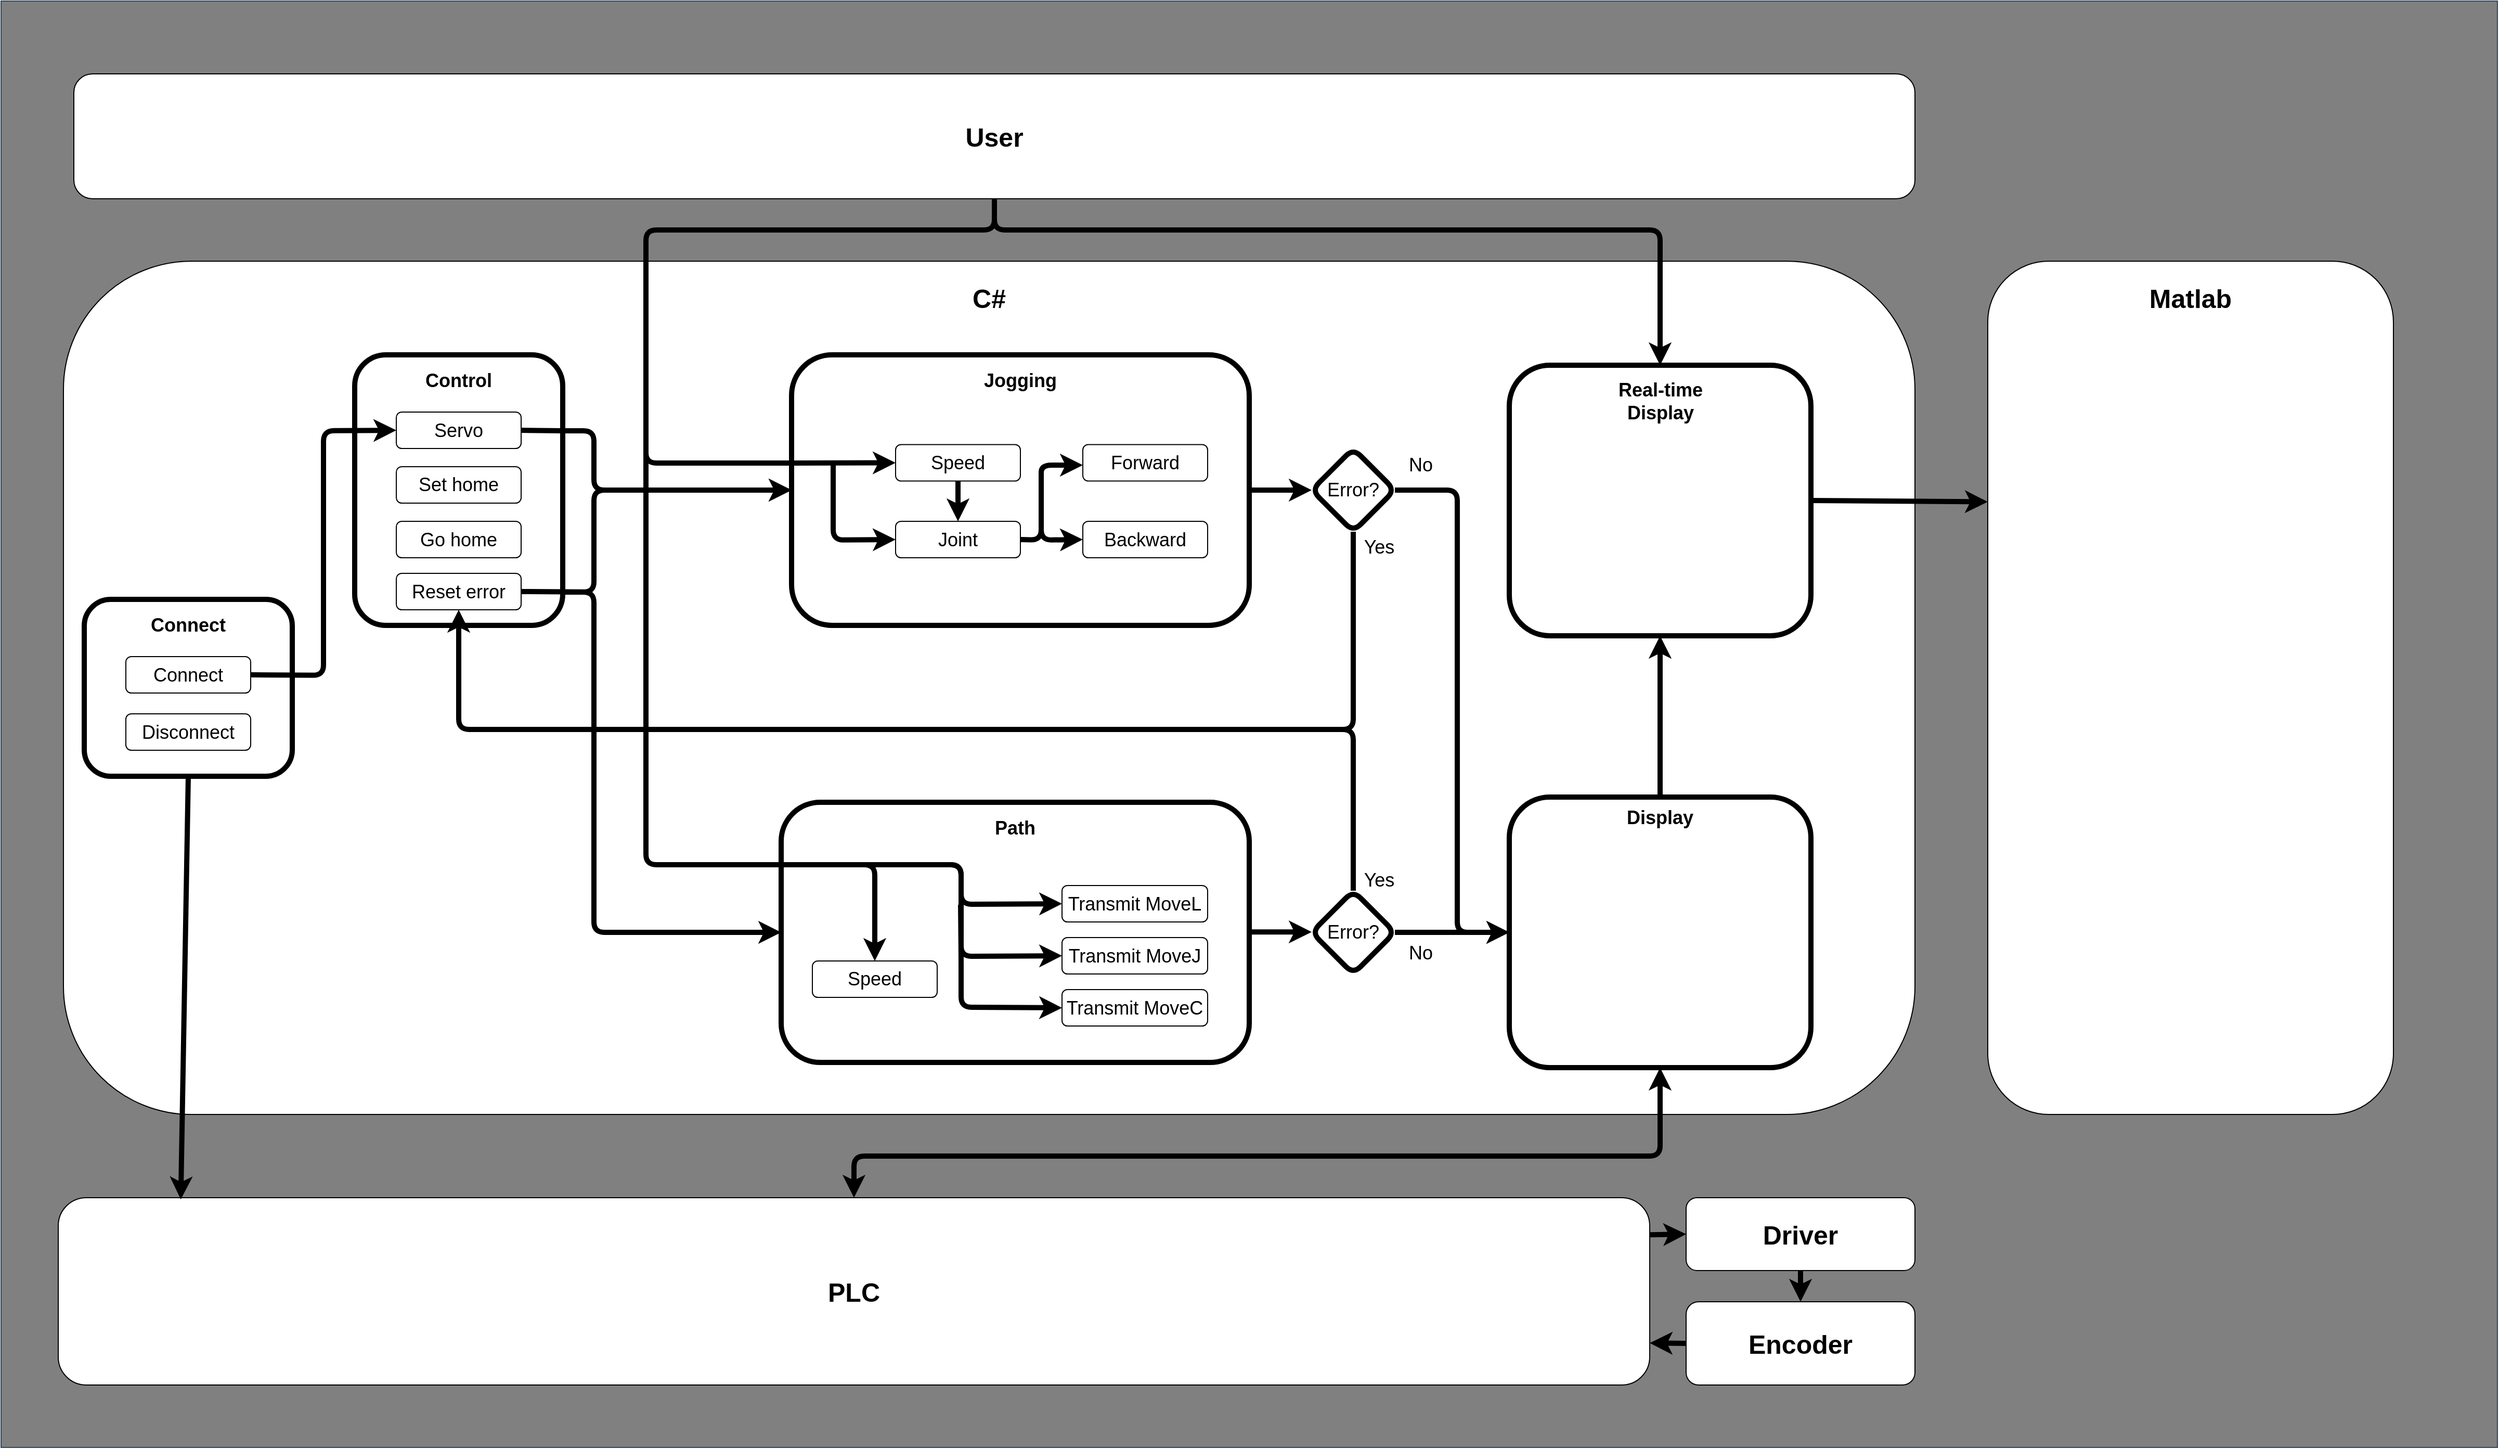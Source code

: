 <mxfile>
    <diagram id="jTqZEeYTlV9ym8-RvRJE" name="Page-1">
        <mxGraphModel dx="2029" dy="1649" grid="1" gridSize="10" guides="1" tooltips="1" connect="1" arrows="1" fold="1" page="1" pageScale="1" pageWidth="850" pageHeight="1100" math="0" shadow="0">
            <root>
                <mxCell id="0"/>
                <mxCell id="1" parent="0"/>
                <mxCell id="106" value="" style="rounded=0;whiteSpace=wrap;html=1;fillColor=#808080;strokeColor=#314354;fontColor=#ffffff;" parent="1" vertex="1">
                    <mxGeometry x="-50" y="-190" width="2400" height="1390" as="geometry"/>
                </mxCell>
                <mxCell id="84" value="" style="rounded=1;whiteSpace=wrap;html=1;" parent="1" vertex="1">
                    <mxGeometry x="10" y="60" width="1780" height="820" as="geometry"/>
                </mxCell>
                <mxCell id="2" value="" style="rounded=1;whiteSpace=wrap;html=1;strokeWidth=5;" parent="1" vertex="1">
                    <mxGeometry x="30" y="385" width="200" height="170" as="geometry"/>
                </mxCell>
                <mxCell id="5" value="&lt;font style=&quot;font-size: 18px;&quot;&gt;Connect&lt;/font&gt;" style="rounded=1;whiteSpace=wrap;html=1;" parent="1" vertex="1">
                    <mxGeometry x="70" y="440" width="120" height="35" as="geometry"/>
                </mxCell>
                <mxCell id="6" value="&lt;font style=&quot;font-size: 18px;&quot;&gt;Disconnect&lt;/font&gt;" style="rounded=1;whiteSpace=wrap;html=1;" parent="1" vertex="1">
                    <mxGeometry x="70" y="495" width="120" height="35" as="geometry"/>
                </mxCell>
                <mxCell id="7" value="&lt;font style=&quot;font-size: 18px;&quot;&gt;&lt;b&gt;Connect&lt;/b&gt;&lt;/font&gt;" style="text;html=1;strokeColor=none;fillColor=none;align=center;verticalAlign=middle;whiteSpace=wrap;rounded=0;" parent="1" vertex="1">
                    <mxGeometry x="100" y="395" width="60" height="30" as="geometry"/>
                </mxCell>
                <mxCell id="11" value="" style="rounded=1;whiteSpace=wrap;html=1;strokeWidth=5;" parent="1" vertex="1">
                    <mxGeometry x="290" y="150" width="200" height="260" as="geometry"/>
                </mxCell>
                <mxCell id="10" value="" style="endArrow=classic;html=1;entryX=0;entryY=0.5;entryDx=0;entryDy=0;strokeWidth=5;exitX=1;exitY=0.5;exitDx=0;exitDy=0;" parent="1" target="13" edge="1" source="5">
                    <mxGeometry width="50" height="50" relative="1" as="geometry">
                        <mxPoint x="200" y="222" as="sourcePoint"/>
                        <mxPoint x="270" y="150" as="targetPoint"/>
                        <Array as="points">
                            <mxPoint x="260" y="458"/>
                            <mxPoint x="260" y="223"/>
                        </Array>
                    </mxGeometry>
                </mxCell>
                <mxCell id="12" value="&lt;font style=&quot;font-size: 18px;&quot;&gt;Control&lt;/font&gt;" style="text;html=1;strokeColor=none;fillColor=none;align=center;verticalAlign=middle;whiteSpace=wrap;rounded=0;fontStyle=1" parent="1" vertex="1">
                    <mxGeometry x="360" y="160" width="60" height="30" as="geometry"/>
                </mxCell>
                <mxCell id="13" value="&lt;font style=&quot;font-size: 18px;&quot;&gt;Servo&lt;/font&gt;" style="rounded=1;whiteSpace=wrap;html=1;" parent="1" vertex="1">
                    <mxGeometry x="330" y="205" width="120" height="35" as="geometry"/>
                </mxCell>
                <mxCell id="14" value="&lt;font style=&quot;font-size: 18px;&quot;&gt;Set home&lt;/font&gt;" style="rounded=1;whiteSpace=wrap;html=1;" parent="1" vertex="1">
                    <mxGeometry x="330" y="257.5" width="120" height="35" as="geometry"/>
                </mxCell>
                <mxCell id="15" value="&lt;font style=&quot;font-size: 18px;&quot;&gt;Go home&lt;/font&gt;" style="rounded=1;whiteSpace=wrap;html=1;" parent="1" vertex="1">
                    <mxGeometry x="330" y="310" width="120" height="35" as="geometry"/>
                </mxCell>
                <mxCell id="16" value="&lt;font style=&quot;font-size: 18px;&quot;&gt;Reset error&lt;/font&gt;" style="rounded=1;whiteSpace=wrap;html=1;" parent="1" vertex="1">
                    <mxGeometry x="330" y="360" width="120" height="35" as="geometry"/>
                </mxCell>
                <mxCell id="17" value="" style="rounded=1;whiteSpace=wrap;html=1;strokeWidth=5;" parent="1" vertex="1">
                    <mxGeometry x="710" y="150" width="440" height="260" as="geometry"/>
                </mxCell>
                <mxCell id="18" value="&lt;font style=&quot;font-size: 18px;&quot;&gt;Jogging&lt;/font&gt;" style="text;html=1;strokeColor=none;fillColor=none;align=center;verticalAlign=middle;whiteSpace=wrap;rounded=0;fontStyle=1" parent="1" vertex="1">
                    <mxGeometry x="900" y="160" width="60" height="30" as="geometry"/>
                </mxCell>
                <mxCell id="22" value="&lt;font style=&quot;font-size: 18px;&quot;&gt;Error?&lt;/font&gt;" style="rhombus;whiteSpace=wrap;html=1;rounded=1;strokeWidth=5;" parent="1" vertex="1">
                    <mxGeometry x="1210" y="240" width="80" height="80" as="geometry"/>
                </mxCell>
                <mxCell id="23" value="" style="endArrow=classic;html=1;exitX=1;exitY=0.5;exitDx=0;exitDy=0;entryX=0;entryY=0.5;entryDx=0;entryDy=0;strokeWidth=5;" parent="1" source="13" target="17" edge="1">
                    <mxGeometry width="50" height="50" relative="1" as="geometry">
                        <mxPoint x="540" y="330" as="sourcePoint"/>
                        <mxPoint x="530" y="220" as="targetPoint"/>
                        <Array as="points">
                            <mxPoint x="490" y="223"/>
                            <mxPoint x="520" y="223"/>
                            <mxPoint x="520" y="280"/>
                        </Array>
                    </mxGeometry>
                </mxCell>
                <mxCell id="24" value="" style="endArrow=classic;html=1;entryX=0.5;entryY=1;entryDx=0;entryDy=0;exitX=0.5;exitY=1;exitDx=0;exitDy=0;strokeWidth=5;" parent="1" source="22" target="16" edge="1">
                    <mxGeometry width="50" height="50" relative="1" as="geometry">
                        <mxPoint x="640" y="480" as="sourcePoint"/>
                        <mxPoint x="610" y="300" as="targetPoint"/>
                        <Array as="points">
                            <mxPoint x="1250" y="510"/>
                            <mxPoint x="390" y="510"/>
                        </Array>
                    </mxGeometry>
                </mxCell>
                <mxCell id="25" value="" style="endArrow=classic;html=1;exitX=1;exitY=0.5;exitDx=0;exitDy=0;entryX=0;entryY=0.5;entryDx=0;entryDy=0;strokeWidth=5;" parent="1" source="16" target="17" edge="1">
                    <mxGeometry width="50" height="50" relative="1" as="geometry">
                        <mxPoint x="580" y="340" as="sourcePoint"/>
                        <mxPoint x="630" y="290" as="targetPoint"/>
                        <Array as="points">
                            <mxPoint x="520" y="378"/>
                            <mxPoint x="520" y="280"/>
                        </Array>
                    </mxGeometry>
                </mxCell>
                <mxCell id="26" value="" style="endArrow=classic;html=1;exitX=1;exitY=0.5;exitDx=0;exitDy=0;strokeWidth=5;" parent="1" source="17" edge="1">
                    <mxGeometry width="50" height="50" relative="1" as="geometry">
                        <mxPoint x="880" y="410" as="sourcePoint"/>
                        <mxPoint x="1210" y="280" as="targetPoint"/>
                    </mxGeometry>
                </mxCell>
                <mxCell id="29" value="&lt;font style=&quot;font-size: 25px;&quot;&gt;&lt;b&gt;User&lt;/b&gt;&lt;/font&gt;" style="rounded=1;whiteSpace=wrap;html=1;" parent="1" vertex="1">
                    <mxGeometry x="20" y="-120" width="1770" height="120" as="geometry"/>
                </mxCell>
                <mxCell id="32" value="&lt;font style=&quot;font-size: 18px;&quot;&gt;Forward&lt;/font&gt;" style="rounded=1;whiteSpace=wrap;html=1;" parent="1" vertex="1">
                    <mxGeometry x="990" y="236.25" width="120" height="35" as="geometry"/>
                </mxCell>
                <mxCell id="33" value="&lt;font style=&quot;font-size: 18px;&quot;&gt;Backward&lt;/font&gt;" style="rounded=1;whiteSpace=wrap;html=1;" parent="1" vertex="1">
                    <mxGeometry x="990" y="310" width="120" height="35" as="geometry"/>
                </mxCell>
                <mxCell id="36" value="&lt;font style=&quot;font-size: 18px;&quot;&gt;Speed&lt;/font&gt;" style="rounded=1;whiteSpace=wrap;html=1;" parent="1" vertex="1">
                    <mxGeometry x="810" y="236.25" width="120" height="35" as="geometry"/>
                </mxCell>
                <mxCell id="37" value="&lt;font style=&quot;font-size: 18px;&quot;&gt;Joint&lt;/font&gt;" style="rounded=1;whiteSpace=wrap;html=1;" parent="1" vertex="1">
                    <mxGeometry x="810" y="310" width="120" height="35" as="geometry"/>
                </mxCell>
                <mxCell id="38" value="" style="endArrow=classic;html=1;exitX=0.5;exitY=1;exitDx=0;exitDy=0;entryX=0.5;entryY=0;entryDx=0;entryDy=0;strokeWidth=5;" parent="1" source="36" target="37" edge="1">
                    <mxGeometry width="50" height="50" relative="1" as="geometry">
                        <mxPoint x="850" y="306.25" as="sourcePoint"/>
                        <mxPoint x="900" y="256.25" as="targetPoint"/>
                    </mxGeometry>
                </mxCell>
                <mxCell id="39" value="" style="endArrow=classic;html=1;exitX=1;exitY=0.5;exitDx=0;exitDy=0;strokeWidth=5;" parent="1" source="37" edge="1">
                    <mxGeometry width="50" height="50" relative="1" as="geometry">
                        <mxPoint x="900" y="306" as="sourcePoint"/>
                        <mxPoint x="990" y="256" as="targetPoint"/>
                        <Array as="points">
                            <mxPoint x="950" y="328"/>
                            <mxPoint x="950" y="280"/>
                            <mxPoint x="950" y="256"/>
                        </Array>
                    </mxGeometry>
                </mxCell>
                <mxCell id="42" value="&lt;font style=&quot;font-size: 18px;&quot;&gt;Yes&lt;/font&gt;" style="text;html=1;strokeColor=none;fillColor=none;align=center;verticalAlign=middle;whiteSpace=wrap;rounded=0;" parent="1" vertex="1">
                    <mxGeometry x="1250" y="320" width="50" height="30" as="geometry"/>
                </mxCell>
                <mxCell id="43" value="" style="rounded=1;whiteSpace=wrap;html=1;strokeWidth=5;" parent="1" vertex="1">
                    <mxGeometry x="700" y="580" width="450" height="250" as="geometry"/>
                </mxCell>
                <mxCell id="44" value="&lt;font style=&quot;font-size: 18px;&quot;&gt;Transmit MoveJ&lt;/font&gt;" style="rounded=1;whiteSpace=wrap;html=1;strokeWidth=1;" parent="1" vertex="1">
                    <mxGeometry x="970" y="710" width="140" height="35" as="geometry"/>
                </mxCell>
                <mxCell id="45" value="&lt;font style=&quot;font-size: 18px;&quot;&gt;Transmit MoveC&lt;/font&gt;" style="rounded=1;whiteSpace=wrap;html=1;strokeWidth=1;" parent="1" vertex="1">
                    <mxGeometry x="970" y="760" width="140" height="35" as="geometry"/>
                </mxCell>
                <mxCell id="46" value="&lt;font style=&quot;font-size: 18px;&quot;&gt;Speed&lt;/font&gt;" style="rounded=1;whiteSpace=wrap;html=1;strokeWidth=1;" parent="1" vertex="1">
                    <mxGeometry x="730" y="732.5" width="120" height="35" as="geometry"/>
                </mxCell>
                <mxCell id="48" value="&lt;font style=&quot;font-size: 18px;&quot;&gt;Path&lt;/font&gt;" style="text;html=1;strokeColor=none;fillColor=none;align=center;verticalAlign=middle;whiteSpace=wrap;rounded=0;fontStyle=1;strokeWidth=5;" parent="1" vertex="1">
                    <mxGeometry x="895" y="590" width="60" height="30" as="geometry"/>
                </mxCell>
                <mxCell id="51" value="&lt;font style=&quot;font-size: 18px;&quot;&gt;Transmit MoveL&lt;/font&gt;" style="rounded=1;whiteSpace=wrap;html=1;strokeWidth=1;" parent="1" vertex="1">
                    <mxGeometry x="970" y="660" width="140" height="35" as="geometry"/>
                </mxCell>
                <mxCell id="55" value="" style="endArrow=classic;html=1;entryX=0;entryY=0.5;entryDx=0;entryDy=0;exitX=0.5;exitY=1;exitDx=0;exitDy=0;strokeWidth=5;" parent="1" source="29" target="36" edge="1">
                    <mxGeometry width="50" height="50" relative="1" as="geometry">
                        <mxPoint x="780" y="-30" as="sourcePoint"/>
                        <mxPoint x="870" y="230" as="targetPoint"/>
                        <Array as="points">
                            <mxPoint x="905" y="30"/>
                            <mxPoint x="570" y="30"/>
                            <mxPoint x="570" y="120"/>
                            <mxPoint x="570" y="254"/>
                            <mxPoint x="630" y="254"/>
                            <mxPoint x="690" y="254"/>
                        </Array>
                    </mxGeometry>
                </mxCell>
                <mxCell id="57" value="" style="endArrow=classic;html=1;entryX=0;entryY=0.5;entryDx=0;entryDy=0;strokeWidth=5;" parent="1" target="33" edge="1">
                    <mxGeometry width="50" height="50" relative="1" as="geometry">
                        <mxPoint x="950" y="290" as="sourcePoint"/>
                        <mxPoint x="990" y="260" as="targetPoint"/>
                        <Array as="points">
                            <mxPoint x="950" y="328"/>
                        </Array>
                    </mxGeometry>
                </mxCell>
                <mxCell id="60" value="" style="endArrow=classic;html=1;entryX=0;entryY=0.5;entryDx=0;entryDy=0;exitX=0.998;exitY=0.877;exitDx=0;exitDy=0;exitPerimeter=0;strokeWidth=5;" parent="1" source="11" target="43" edge="1">
                    <mxGeometry width="50" height="50" relative="1" as="geometry">
                        <mxPoint x="490" y="380" as="sourcePoint"/>
                        <mxPoint x="890" y="490" as="targetPoint"/>
                        <Array as="points">
                            <mxPoint x="520" y="378"/>
                            <mxPoint x="520" y="705"/>
                        </Array>
                    </mxGeometry>
                </mxCell>
                <mxCell id="63" value="" style="endArrow=classic;html=1;entryX=0.5;entryY=0;entryDx=0;entryDy=0;strokeWidth=5;" parent="1" target="46" edge="1">
                    <mxGeometry width="50" height="50" relative="1" as="geometry">
                        <mxPoint x="570" y="120" as="sourcePoint"/>
                        <mxPoint x="828" y="658" as="targetPoint"/>
                        <Array as="points">
                            <mxPoint x="570" y="120"/>
                            <mxPoint x="570" y="640"/>
                            <mxPoint x="790" y="640"/>
                        </Array>
                    </mxGeometry>
                </mxCell>
                <mxCell id="72" value="" style="endArrow=classic;html=1;entryX=0;entryY=0.5;entryDx=0;entryDy=0;strokeWidth=5;" parent="1" target="51" edge="1">
                    <mxGeometry width="50" height="50" relative="1" as="geometry">
                        <mxPoint x="780" y="640" as="sourcePoint"/>
                        <mxPoint x="900" y="650" as="targetPoint"/>
                        <Array as="points">
                            <mxPoint x="873" y="640"/>
                            <mxPoint x="873" y="678"/>
                        </Array>
                    </mxGeometry>
                </mxCell>
                <mxCell id="73" value="" style="endArrow=classic;html=1;entryX=0;entryY=0.5;entryDx=0;entryDy=0;strokeWidth=5;" parent="1" target="44" edge="1">
                    <mxGeometry width="50" height="50" relative="1" as="geometry">
                        <mxPoint x="780" y="640" as="sourcePoint"/>
                        <mxPoint x="880" y="610" as="targetPoint"/>
                        <Array as="points">
                            <mxPoint x="873" y="640"/>
                            <mxPoint x="873" y="680"/>
                            <mxPoint x="873" y="728"/>
                        </Array>
                    </mxGeometry>
                </mxCell>
                <mxCell id="74" value="" style="endArrow=classic;html=1;entryX=0;entryY=0.5;entryDx=0;entryDy=0;exitX=0.25;exitY=1;exitDx=0;exitDy=0;strokeWidth=5;" parent="1" target="45" edge="1">
                    <mxGeometry width="50" height="50" relative="1" as="geometry">
                        <mxPoint x="872.5" y="678.5" as="sourcePoint"/>
                        <mxPoint x="930" y="776.0" as="targetPoint"/>
                        <Array as="points">
                            <mxPoint x="873" y="728.5"/>
                            <mxPoint x="873" y="777"/>
                        </Array>
                    </mxGeometry>
                </mxCell>
                <mxCell id="75" value="&lt;font style=&quot;font-size: 18px;&quot;&gt;Error?&lt;/font&gt;" style="rhombus;whiteSpace=wrap;html=1;rounded=1;strokeWidth=5;" parent="1" vertex="1">
                    <mxGeometry x="1210" y="665" width="80" height="80" as="geometry"/>
                </mxCell>
                <mxCell id="76" value="" style="endArrow=classic;html=1;exitX=1;exitY=0.5;exitDx=0;exitDy=0;strokeWidth=5;" parent="1" edge="1">
                    <mxGeometry width="50" height="50" relative="1" as="geometry">
                        <mxPoint x="1150.0" y="704.58" as="sourcePoint"/>
                        <mxPoint x="1210.0" y="704.58" as="targetPoint"/>
                    </mxGeometry>
                </mxCell>
                <mxCell id="78" value="" style="endArrow=none;html=1;exitX=0.5;exitY=0;exitDx=0;exitDy=0;strokeWidth=5;" parent="1" source="75" edge="1">
                    <mxGeometry width="50" height="50" relative="1" as="geometry">
                        <mxPoint x="1250" y="630" as="sourcePoint"/>
                        <mxPoint x="1200" y="510" as="targetPoint"/>
                        <Array as="points">
                            <mxPoint x="1250" y="510"/>
                        </Array>
                    </mxGeometry>
                </mxCell>
                <mxCell id="79" value="&lt;font style=&quot;font-size: 18px;&quot;&gt;Yes&lt;/font&gt;" style="text;html=1;strokeColor=none;fillColor=none;align=center;verticalAlign=middle;whiteSpace=wrap;rounded=0;" parent="1" vertex="1">
                    <mxGeometry x="1250" y="640" width="50" height="30" as="geometry"/>
                </mxCell>
                <mxCell id="81" value="&lt;font style=&quot;font-size: 25px;&quot;&gt;&lt;b&gt;PLC&lt;/b&gt;&lt;/font&gt;" style="rounded=1;whiteSpace=wrap;html=1;" parent="1" vertex="1">
                    <mxGeometry x="5" y="960" width="1530" height="180" as="geometry"/>
                </mxCell>
                <mxCell id="85" value="&lt;font style=&quot;font-size: 25px;&quot;&gt;&lt;b&gt;Driver&lt;/b&gt;&lt;/font&gt;" style="rounded=1;whiteSpace=wrap;html=1;" parent="1" vertex="1">
                    <mxGeometry x="1570" y="960" width="220" height="70" as="geometry"/>
                </mxCell>
                <mxCell id="86" value="&lt;b&gt;C#&lt;/b&gt;" style="text;html=1;strokeColor=none;fillColor=none;align=center;verticalAlign=middle;whiteSpace=wrap;rounded=0;fontSize=25;fontStyle=0" parent="1" vertex="1">
                    <mxGeometry x="870" y="80" width="60" height="30" as="geometry"/>
                </mxCell>
                <mxCell id="89" value="&lt;font style=&quot;font-size: 25px;&quot;&gt;&lt;b&gt;Encoder&lt;/b&gt;&lt;/font&gt;" style="rounded=1;whiteSpace=wrap;html=1;" parent="1" vertex="1">
                    <mxGeometry x="1570" y="1060" width="220" height="80" as="geometry"/>
                </mxCell>
                <mxCell id="90" value="" style="endArrow=classic;html=1;fontSize=25;exitX=0.5;exitY=1;exitDx=0;exitDy=0;entryX=0.5;entryY=0;entryDx=0;entryDy=0;strokeWidth=5;" parent="1" source="85" target="89" edge="1">
                    <mxGeometry width="50" height="50" relative="1" as="geometry">
                        <mxPoint x="1550" y="520" as="sourcePoint"/>
                        <mxPoint x="1600" y="470" as="targetPoint"/>
                    </mxGeometry>
                </mxCell>
                <mxCell id="92" value="" style="rounded=1;whiteSpace=wrap;html=1;strokeWidth=5;" parent="1" vertex="1">
                    <mxGeometry x="1400" y="575" width="290" height="260" as="geometry"/>
                </mxCell>
                <mxCell id="93" value="&lt;font style=&quot;font-size: 18px;&quot;&gt;Display&lt;/font&gt;" style="text;html=1;strokeColor=none;fillColor=none;align=center;verticalAlign=middle;whiteSpace=wrap;rounded=0;fontStyle=1" parent="1" vertex="1">
                    <mxGeometry x="1515" y="580" width="60" height="30" as="geometry"/>
                </mxCell>
                <mxCell id="94" value="" style="endArrow=classic;html=1;fontSize=25;exitX=1;exitY=0.5;exitDx=0;exitDy=0;entryX=0;entryY=0.5;entryDx=0;entryDy=0;strokeWidth=5;" parent="1" source="22" target="92" edge="1">
                    <mxGeometry width="50" height="50" relative="1" as="geometry">
                        <mxPoint x="1080" y="440" as="sourcePoint"/>
                        <mxPoint x="1130" y="390" as="targetPoint"/>
                        <Array as="points">
                            <mxPoint x="1350" y="280"/>
                            <mxPoint x="1350" y="705"/>
                        </Array>
                    </mxGeometry>
                </mxCell>
                <mxCell id="95" value="" style="endArrow=classic;html=1;fontSize=25;exitX=1;exitY=0.5;exitDx=0;exitDy=0;entryX=0;entryY=0.5;entryDx=0;entryDy=0;strokeWidth=5;" parent="1" source="75" target="92" edge="1">
                    <mxGeometry width="50" height="50" relative="1" as="geometry">
                        <mxPoint x="1320" y="700" as="sourcePoint"/>
                        <mxPoint x="1420" y="890" as="targetPoint"/>
                        <Array as="points">
                            <mxPoint x="1330" y="705"/>
                        </Array>
                    </mxGeometry>
                </mxCell>
                <mxCell id="96" value="" style="endArrow=classic;html=1;fontSize=25;entryX=0.5;entryY=0;entryDx=0;entryDy=0;strokeWidth=5;" parent="1" target="81" edge="1">
                    <mxGeometry width="50" height="50" relative="1" as="geometry">
                        <mxPoint x="1545" y="880" as="sourcePoint"/>
                        <mxPoint x="1380" y="960" as="targetPoint"/>
                        <Array as="points">
                            <mxPoint x="1545" y="920"/>
                            <mxPoint x="770" y="920"/>
                        </Array>
                    </mxGeometry>
                </mxCell>
                <mxCell id="97" value="" style="endArrow=classic;html=1;fontSize=25;entryX=0;entryY=0.5;entryDx=0;entryDy=0;exitX=1;exitY=0.198;exitDx=0;exitDy=0;exitPerimeter=0;strokeWidth=5;" parent="1" source="81" target="85" edge="1">
                    <mxGeometry width="50" height="50" relative="1" as="geometry">
                        <mxPoint x="1530" y="1020" as="sourcePoint"/>
                        <mxPoint x="1430" y="1010" as="targetPoint"/>
                    </mxGeometry>
                </mxCell>
                <mxCell id="98" value="" style="endArrow=classic;html=1;fontSize=25;exitX=0;exitY=0.5;exitDx=0;exitDy=0;entryX=1;entryY=0.776;entryDx=0;entryDy=0;entryPerimeter=0;strokeWidth=5;" parent="1" source="89" target="81" edge="1">
                    <mxGeometry width="50" height="50" relative="1" as="geometry">
                        <mxPoint x="1545" y="1029.7" as="sourcePoint"/>
                        <mxPoint x="1540" y="1110" as="targetPoint"/>
                    </mxGeometry>
                </mxCell>
                <mxCell id="99" value="" style="rounded=1;whiteSpace=wrap;html=1;strokeWidth=5;" parent="1" vertex="1">
                    <mxGeometry x="1400" y="160" width="290" height="260" as="geometry"/>
                </mxCell>
                <mxCell id="100" value="&lt;font style=&quot;font-size: 18px;&quot;&gt;Real-time Display&lt;/font&gt;" style="text;html=1;strokeColor=none;fillColor=none;align=center;verticalAlign=middle;whiteSpace=wrap;rounded=0;fontStyle=1" parent="1" vertex="1">
                    <mxGeometry x="1497.5" y="180" width="95" height="30" as="geometry"/>
                </mxCell>
                <mxCell id="101" value="" style="endArrow=classic;html=1;fontSize=25;exitX=0.5;exitY=0;exitDx=0;exitDy=0;entryX=0.5;entryY=1;entryDx=0;entryDy=0;strokeWidth=5;" parent="1" source="92" target="99" edge="1">
                    <mxGeometry width="50" height="50" relative="1" as="geometry">
                        <mxPoint x="1200" y="540" as="sourcePoint"/>
                        <mxPoint x="1250" y="490" as="targetPoint"/>
                    </mxGeometry>
                </mxCell>
                <mxCell id="102" value="" style="rounded=1;whiteSpace=wrap;html=1;" parent="1" vertex="1">
                    <mxGeometry x="1860" y="60" width="390" height="820" as="geometry"/>
                </mxCell>
                <mxCell id="104" value="&lt;b&gt;Matlab&lt;/b&gt;" style="text;html=1;strokeColor=none;fillColor=none;align=center;verticalAlign=middle;whiteSpace=wrap;rounded=0;fontSize=25;" parent="1" vertex="1">
                    <mxGeometry x="2025" y="80" width="60" height="30" as="geometry"/>
                </mxCell>
                <mxCell id="105" value="" style="endArrow=classic;html=1;exitX=1;exitY=0.5;exitDx=0;exitDy=0;strokeWidth=5;entryX=0;entryY=0.282;entryDx=0;entryDy=0;entryPerimeter=0;" parent="1" source="99" edge="1" target="102">
                    <mxGeometry width="50" height="50" relative="1" as="geometry">
                        <mxPoint x="1570" y="430" as="sourcePoint"/>
                        <mxPoint x="1860" y="420" as="targetPoint"/>
                    </mxGeometry>
                </mxCell>
                <mxCell id="107" value="&lt;font style=&quot;font-size: 18px;&quot;&gt;No&lt;/font&gt;" style="text;html=1;strokeColor=none;fillColor=none;align=center;verticalAlign=middle;whiteSpace=wrap;rounded=0;" vertex="1" parent="1">
                    <mxGeometry x="1290" y="241.25" width="50" height="30" as="geometry"/>
                </mxCell>
                <mxCell id="108" value="&lt;font style=&quot;font-size: 18px;&quot;&gt;No&lt;/font&gt;" style="text;html=1;strokeColor=none;fillColor=none;align=center;verticalAlign=middle;whiteSpace=wrap;rounded=0;" vertex="1" parent="1">
                    <mxGeometry x="1290" y="710" width="50" height="30" as="geometry"/>
                </mxCell>
                <mxCell id="109" value="" style="endArrow=classic;html=1;strokeWidth=5;fontSize=18;entryX=0;entryY=0.5;entryDx=0;entryDy=0;" edge="1" parent="1" target="37">
                    <mxGeometry width="50" height="50" relative="1" as="geometry">
                        <mxPoint x="750" y="254" as="sourcePoint"/>
                        <mxPoint x="940" y="260" as="targetPoint"/>
                        <Array as="points">
                            <mxPoint x="750" y="328"/>
                        </Array>
                    </mxGeometry>
                </mxCell>
                <mxCell id="111" value="" style="endArrow=classic;html=1;strokeWidth=5;fontSize=18;exitX=0.5;exitY=1;exitDx=0;exitDy=0;entryX=0.077;entryY=0.009;entryDx=0;entryDy=0;entryPerimeter=0;" edge="1" parent="1" source="2" target="81">
                    <mxGeometry width="50" height="50" relative="1" as="geometry">
                        <mxPoint x="290" y="430" as="sourcePoint"/>
                        <mxPoint x="340" y="380" as="targetPoint"/>
                    </mxGeometry>
                </mxCell>
                <mxCell id="114" value="" style="endArrow=classic;html=1;strokeWidth=5;fontSize=25;entryX=0.5;entryY=1;entryDx=0;entryDy=0;" edge="1" parent="1" target="92">
                    <mxGeometry width="50" height="50" relative="1" as="geometry">
                        <mxPoint x="1545" y="900" as="sourcePoint"/>
                        <mxPoint x="1080" y="560" as="targetPoint"/>
                    </mxGeometry>
                </mxCell>
                <mxCell id="115" value="" style="endArrow=classic;html=1;strokeWidth=5;fontSize=25;exitX=0.5;exitY=1;exitDx=0;exitDy=0;entryX=0.5;entryY=0;entryDx=0;entryDy=0;" edge="1" parent="1" source="29" target="99">
                    <mxGeometry width="50" height="50" relative="1" as="geometry">
                        <mxPoint x="1310" y="270" as="sourcePoint"/>
                        <mxPoint x="1360" y="220" as="targetPoint"/>
                        <Array as="points">
                            <mxPoint x="905" y="30"/>
                            <mxPoint x="1545" y="30"/>
                        </Array>
                    </mxGeometry>
                </mxCell>
            </root>
        </mxGraphModel>
    </diagram>
</mxfile>
